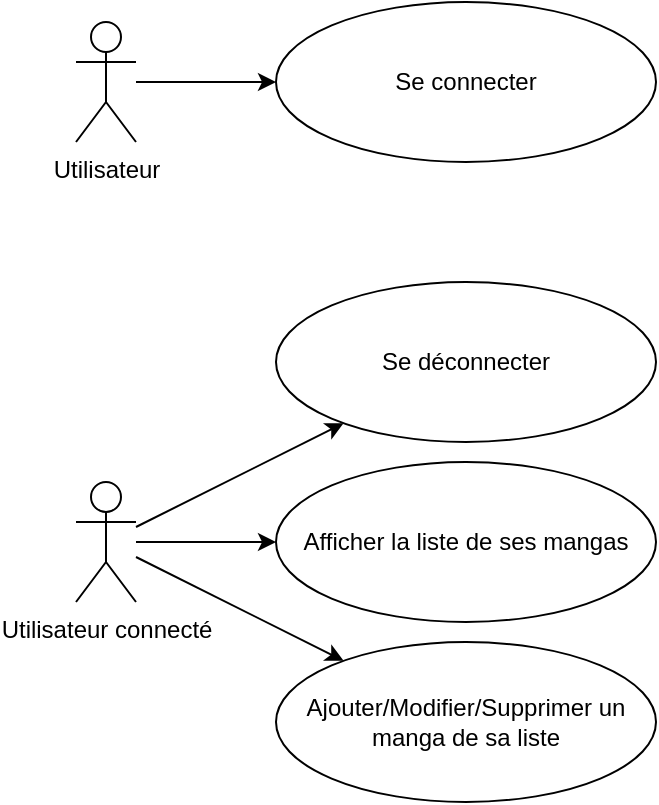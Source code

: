 <mxfile version="20.3.0" type="device" pages="2"><diagram id="87IFhPULyriDMK5Galyg" name="UseCase"><mxGraphModel dx="1038" dy="641" grid="1" gridSize="10" guides="1" tooltips="1" connect="1" arrows="1" fold="1" page="1" pageScale="1" pageWidth="827" pageHeight="1169" math="0" shadow="0"><root><mxCell id="0"/><mxCell id="1" parent="0"/><mxCell id="6" style="edgeStyle=none;html=1;" parent="1" source="2" target="4" edge="1"><mxGeometry relative="1" as="geometry"/></mxCell><mxCell id="2" value="Utilisateur" style="shape=umlActor;verticalLabelPosition=bottom;verticalAlign=top;html=1;outlineConnect=0;" parent="1" vertex="1"><mxGeometry x="150" y="260" width="30" height="60" as="geometry"/></mxCell><mxCell id="4" value="Se connecter" style="ellipse;whiteSpace=wrap;html=1;" parent="1" vertex="1"><mxGeometry x="250" y="250" width="190" height="80" as="geometry"/></mxCell><mxCell id="8" style="edgeStyle=none;html=1;" parent="1" source="5" target="7" edge="1"><mxGeometry relative="1" as="geometry"/></mxCell><mxCell id="10" style="edgeStyle=none;html=1;" parent="1" source="5" target="9" edge="1"><mxGeometry relative="1" as="geometry"/></mxCell><mxCell id="13" style="edgeStyle=none;html=1;" parent="1" source="5" target="11" edge="1"><mxGeometry relative="1" as="geometry"/></mxCell><mxCell id="5" value="Utilisateur connecté" style="shape=umlActor;verticalLabelPosition=bottom;verticalAlign=top;html=1;outlineConnect=0;" parent="1" vertex="1"><mxGeometry x="150" y="490" width="30" height="60" as="geometry"/></mxCell><mxCell id="7" value="Se déconnecter" style="ellipse;whiteSpace=wrap;html=1;" parent="1" vertex="1"><mxGeometry x="250" y="390" width="190" height="80" as="geometry"/></mxCell><mxCell id="9" value="Afficher la liste de ses mangas" style="ellipse;whiteSpace=wrap;html=1;" parent="1" vertex="1"><mxGeometry x="250" y="480" width="190" height="80" as="geometry"/></mxCell><mxCell id="11" value="Ajouter/Modifier/Supprimer un manga de sa liste" style="ellipse;whiteSpace=wrap;html=1;" parent="1" vertex="1"><mxGeometry x="250" y="570" width="190" height="80" as="geometry"/></mxCell></root></mxGraphModel></diagram><diagram id="67uBqHWZXTM9eHh705CT" name="Maquette"><mxGraphModel dx="3134" dy="1424" grid="1" gridSize="10" guides="1" tooltips="1" connect="1" arrows="1" fold="1" page="1" pageScale="1" pageWidth="827" pageHeight="1169" math="0" shadow="0"><root><mxCell id="0"/><mxCell id="1" parent="0"/><mxCell id="FuxOT05q0auDnqfzOq_K-218" value="" style="verticalLabelPosition=bottom;shadow=0;dashed=0;align=center;html=1;verticalAlign=top;strokeWidth=1;shape=mxgraph.mockup.navigation.scrollBar;strokeColor=#999999;barPos=20;fillColor2=#99ddff;strokeColor2=none;direction=north;" parent="1" vertex="1"><mxGeometry x="53.5" y="1310.25" width="20" height="200" as="geometry"/></mxCell><mxCell id="FuxOT05q0auDnqfzOq_K-219" value="Liste des entrées" style="strokeWidth=1;shadow=0;dashed=0;align=center;html=1;shape=mxgraph.mockup.containers.window;align=left;verticalAlign=top;spacingLeft=8;strokeColor2=#008cff;strokeColor3=#c4c4c4;fontColor=#666666;mainText=;fontSize=17;labelBackgroundColor=none;" parent="1" vertex="1"><mxGeometry x="-186.5" y="1089.75" width="792.5" height="500.5" as="geometry"/></mxCell><mxCell id="FuxOT05q0auDnqfzOq_K-236" value="1" style="rounded=0;whiteSpace=wrap;html=1;" parent="1" vertex="1"><mxGeometry x="134.5" y="1529.75" width="40" height="25" as="geometry"/></mxCell><mxCell id="FuxOT05q0auDnqfzOq_K-237" value="2" style="rounded=0;whiteSpace=wrap;html=1;" parent="1" vertex="1"><mxGeometry x="174.5" y="1529.75" width="40" height="25" as="geometry"/></mxCell><mxCell id="FuxOT05q0auDnqfzOq_K-238" value="Next &amp;gt;" style="rounded=0;whiteSpace=wrap;html=1;" parent="1" vertex="1"><mxGeometry x="214.5" y="1529.75" width="40" height="25" as="geometry"/></mxCell><mxCell id="FuxOT05q0auDnqfzOq_K-356" value="" style="rounded=0;whiteSpace=wrap;html=1;strokeColor=default;fillColor=default;" parent="1" vertex="1"><mxGeometry x="-174.75" y="1179.75" width="366.5" height="100" as="geometry"/></mxCell><mxCell id="FuxOT05q0auDnqfzOq_K-328" value="Titre" style="rounded=0;whiteSpace=wrap;html=1;fillColor=default;strokeColor=none;fontStyle=1" parent="1" vertex="1"><mxGeometry x="-174.75" y="1179.75" width="366.5" height="30" as="geometry"/></mxCell><mxCell id="FuxOT05q0auDnqfzOq_K-335" value="" style="shape=table;html=1;whiteSpace=wrap;startSize=0;container=1;collapsible=0;childLayout=tableLayout;strokeColor=none;fillColor=default;perimeterSpacing=0;" parent="1" vertex="1"><mxGeometry x="-174.75" y="1209.75" width="366.5" height="40" as="geometry"/></mxCell><mxCell id="FuxOT05q0auDnqfzOq_K-336" value="" style="shape=tableRow;horizontal=0;startSize=0;swimlaneHead=0;swimlaneBody=0;top=0;left=0;bottom=0;right=0;collapsible=0;dropTarget=0;fillColor=none;points=[[0,0.5],[1,0.5]];portConstraint=eastwest;" parent="FuxOT05q0auDnqfzOq_K-335" vertex="1"><mxGeometry width="366.5" height="40" as="geometry"/></mxCell><mxCell id="FuxOT05q0auDnqfzOq_K-352" value="Dernier vu" style="shape=partialRectangle;html=1;whiteSpace=wrap;connectable=0;fillColor=none;top=0;left=0;bottom=0;right=0;overflow=hidden;fontColor=#FF8000;" parent="FuxOT05q0auDnqfzOq_K-336" vertex="1"><mxGeometry width="61" height="40" as="geometry"><mxRectangle width="61" height="40" as="alternateBounds"/></mxGeometry></mxCell><mxCell id="FuxOT05q0auDnqfzOq_K-350" value="4" style="shape=partialRectangle;html=1;whiteSpace=wrap;connectable=0;fillColor=#f5f5f5;top=0;left=0;bottom=0;right=0;overflow=hidden;fontColor=#333333;strokeColor=#666666;" parent="FuxOT05q0auDnqfzOq_K-336" vertex="1"><mxGeometry x="61" width="31" height="40" as="geometry"><mxRectangle width="31" height="40" as="alternateBounds"/></mxGeometry></mxCell><mxCell id="FuxOT05q0auDnqfzOq_K-348" value="En ma possession" style="shape=partialRectangle;html=1;whiteSpace=wrap;connectable=0;fillColor=none;top=0;left=0;bottom=0;right=0;overflow=hidden;fontColor=#FF8000;" parent="FuxOT05q0auDnqfzOq_K-336" vertex="1"><mxGeometry x="92" width="132" height="40" as="geometry"><mxRectangle width="132" height="40" as="alternateBounds"/></mxGeometry></mxCell><mxCell id="FuxOT05q0auDnqfzOq_K-337" value="5" style="shape=partialRectangle;html=1;whiteSpace=wrap;connectable=0;fillColor=#f5f5f5;top=0;left=0;bottom=0;right=0;overflow=hidden;fontColor=#333333;strokeColor=#666666;" parent="FuxOT05q0auDnqfzOq_K-336" vertex="1"><mxGeometry x="224" width="31" height="40" as="geometry"><mxRectangle width="31" height="40" as="alternateBounds"/></mxGeometry></mxCell><mxCell id="FuxOT05q0auDnqfzOq_K-338" value="Déjà paru" style="shape=partialRectangle;html=1;whiteSpace=wrap;connectable=0;fillColor=none;top=0;left=0;bottom=0;right=0;overflow=hidden;" parent="FuxOT05q0auDnqfzOq_K-336" vertex="1"><mxGeometry x="255" width="81" height="40" as="geometry"><mxRectangle width="81" height="40" as="alternateBounds"/></mxGeometry></mxCell><mxCell id="FuxOT05q0auDnqfzOq_K-339" value="6" style="shape=partialRectangle;html=1;whiteSpace=wrap;connectable=0;fillColor=#f5f5f5;top=0;left=0;bottom=0;right=0;overflow=hidden;fontColor=#333333;strokeColor=#666666;" parent="FuxOT05q0auDnqfzOq_K-336" vertex="1"><mxGeometry x="336" width="31" height="40" as="geometry"><mxRectangle width="31" height="40" as="alternateBounds"/></mxGeometry></mxCell><mxCell id="FuxOT05q0auDnqfzOq_K-354" value="Commentaire : L'une de mes série préférée" style="rounded=0;whiteSpace=wrap;html=1;strokeColor=none;align=left;" parent="1" vertex="1"><mxGeometry x="-174.75" y="1249.75" width="366.5" height="30" as="geometry"/></mxCell><mxCell id="FuxOT05q0auDnqfzOq_K-359" value="" style="strokeColor=#999999;verticalLabelPosition=bottom;shadow=0;dashed=0;verticalAlign=top;strokeWidth=2;html=1;shape=mxgraph.mockup.misc.editIcon;fillColor=none;" parent="1" vertex="1"><mxGeometry x="161.75" y="1184.75" width="20" height="20" as="geometry"/></mxCell><mxCell id="FuxOT05q0auDnqfzOq_K-360" value="" style="rounded=0;whiteSpace=wrap;html=1;strokeColor=default;fillColor=default;" parent="1" vertex="1"><mxGeometry x="-175.5" y="1289.75" width="366.5" height="100" as="geometry"/></mxCell><mxCell id="FuxOT05q0auDnqfzOq_K-361" value="Titre" style="rounded=0;whiteSpace=wrap;html=1;fillColor=none;strokeColor=none;fontStyle=1;fontColor=#333333;" parent="1" vertex="1"><mxGeometry x="-175.5" y="1289.75" width="366.5" height="30" as="geometry"/></mxCell><mxCell id="FuxOT05q0auDnqfzOq_K-362" value="" style="shape=table;html=1;whiteSpace=wrap;startSize=0;container=1;collapsible=0;childLayout=tableLayout;strokeColor=none;fillColor=default;perimeterSpacing=0;" parent="1" vertex="1"><mxGeometry x="-175.5" y="1319.75" width="366.5" height="40" as="geometry"/></mxCell><mxCell id="FuxOT05q0auDnqfzOq_K-363" value="" style="shape=tableRow;horizontal=0;startSize=0;swimlaneHead=0;swimlaneBody=0;top=0;left=0;bottom=0;right=0;collapsible=0;dropTarget=0;fillColor=none;points=[[0,0.5],[1,0.5]];portConstraint=eastwest;" parent="FuxOT05q0auDnqfzOq_K-362" vertex="1"><mxGeometry width="366.5" height="40" as="geometry"/></mxCell><mxCell id="FuxOT05q0auDnqfzOq_K-364" value="Dernier vu" style="shape=partialRectangle;html=1;whiteSpace=wrap;connectable=0;fillColor=none;top=0;left=0;bottom=0;right=0;overflow=hidden;fontColor=#FF8000;" parent="FuxOT05q0auDnqfzOq_K-363" vertex="1"><mxGeometry width="61" height="40" as="geometry"><mxRectangle width="61" height="40" as="alternateBounds"/></mxGeometry></mxCell><mxCell id="FuxOT05q0auDnqfzOq_K-365" value="4" style="shape=partialRectangle;html=1;whiteSpace=wrap;connectable=0;fillColor=#f5f5f5;top=0;left=0;bottom=0;right=0;overflow=hidden;fontColor=#333333;strokeColor=#666666;" parent="FuxOT05q0auDnqfzOq_K-363" vertex="1"><mxGeometry x="61" width="31" height="40" as="geometry"><mxRectangle width="31" height="40" as="alternateBounds"/></mxGeometry></mxCell><mxCell id="FuxOT05q0auDnqfzOq_K-366" value="En ma possession" style="shape=partialRectangle;html=1;whiteSpace=wrap;connectable=0;fillColor=none;top=0;left=0;bottom=0;right=0;overflow=hidden;fontColor=#00CC00;" parent="FuxOT05q0auDnqfzOq_K-363" vertex="1"><mxGeometry x="92" width="132" height="40" as="geometry"><mxRectangle width="132" height="40" as="alternateBounds"/></mxGeometry></mxCell><mxCell id="FuxOT05q0auDnqfzOq_K-367" value="6" style="shape=partialRectangle;html=1;whiteSpace=wrap;connectable=0;fillColor=#f5f5f5;top=0;left=0;bottom=0;right=0;overflow=hidden;fontColor=#333333;strokeColor=#666666;" parent="FuxOT05q0auDnqfzOq_K-363" vertex="1"><mxGeometry x="224" width="31" height="40" as="geometry"><mxRectangle width="31" height="40" as="alternateBounds"/></mxGeometry></mxCell><mxCell id="FuxOT05q0auDnqfzOq_K-368" value="Déjà paru" style="shape=partialRectangle;html=1;whiteSpace=wrap;connectable=0;fillColor=none;top=0;left=0;bottom=0;right=0;overflow=hidden;" parent="FuxOT05q0auDnqfzOq_K-363" vertex="1"><mxGeometry x="255" width="81" height="40" as="geometry"><mxRectangle width="81" height="40" as="alternateBounds"/></mxGeometry></mxCell><mxCell id="FuxOT05q0auDnqfzOq_K-369" value="6" style="shape=partialRectangle;html=1;whiteSpace=wrap;connectable=0;fillColor=#f5f5f5;top=0;left=0;bottom=0;right=0;overflow=hidden;fontColor=#333333;strokeColor=#666666;" parent="FuxOT05q0auDnqfzOq_K-363" vertex="1"><mxGeometry x="336" width="31" height="40" as="geometry"><mxRectangle width="31" height="40" as="alternateBounds"/></mxGeometry></mxCell><mxCell id="FuxOT05q0auDnqfzOq_K-370" value="L'une de mes série préférée" style="rounded=0;whiteSpace=wrap;html=1;strokeColor=none;align=left;fillColor=none;fontColor=#333333;" parent="1" vertex="1"><mxGeometry x="-175.5" y="1359.75" width="366.5" height="30" as="geometry"/></mxCell><mxCell id="FuxOT05q0auDnqfzOq_K-384" value="" style="rounded=0;whiteSpace=wrap;html=1;strokeColor=default;fillColor=default;" parent="1" vertex="1"><mxGeometry x="-175.5" y="1399.75" width="366.5" height="100" as="geometry"/></mxCell><mxCell id="FuxOT05q0auDnqfzOq_K-385" value="Titre" style="rounded=0;whiteSpace=wrap;html=1;fillColor=default;strokeColor=none;fontStyle=1" parent="1" vertex="1"><mxGeometry x="-175.5" y="1399.75" width="366.5" height="30" as="geometry"/></mxCell><mxCell id="FuxOT05q0auDnqfzOq_K-386" value="" style="shape=table;html=1;whiteSpace=wrap;startSize=0;container=1;collapsible=0;childLayout=tableLayout;strokeColor=none;fillColor=default;perimeterSpacing=0;" parent="1" vertex="1"><mxGeometry x="-175.5" y="1429.75" width="366.5" height="40" as="geometry"/></mxCell><mxCell id="FuxOT05q0auDnqfzOq_K-387" value="" style="shape=tableRow;horizontal=0;startSize=0;swimlaneHead=0;swimlaneBody=0;top=0;left=0;bottom=0;right=0;collapsible=0;dropTarget=0;fillColor=none;points=[[0,0.5],[1,0.5]];portConstraint=eastwest;" parent="FuxOT05q0auDnqfzOq_K-386" vertex="1"><mxGeometry width="366.5" height="40" as="geometry"/></mxCell><mxCell id="FuxOT05q0auDnqfzOq_K-388" value="Dernier vu" style="shape=partialRectangle;html=1;whiteSpace=wrap;connectable=0;fillColor=none;top=0;left=0;bottom=0;right=0;overflow=hidden;fontColor=#FF8000;" parent="FuxOT05q0auDnqfzOq_K-387" vertex="1"><mxGeometry width="61" height="40" as="geometry"><mxRectangle width="61" height="40" as="alternateBounds"/></mxGeometry></mxCell><mxCell id="FuxOT05q0auDnqfzOq_K-389" value="4" style="shape=partialRectangle;html=1;whiteSpace=wrap;connectable=0;fillColor=#f5f5f5;top=0;left=0;bottom=0;right=0;overflow=hidden;fontColor=#333333;strokeColor=#666666;" parent="FuxOT05q0auDnqfzOq_K-387" vertex="1"><mxGeometry x="61" width="31" height="40" as="geometry"><mxRectangle width="31" height="40" as="alternateBounds"/></mxGeometry></mxCell><mxCell id="FuxOT05q0auDnqfzOq_K-390" value="En ma possession" style="shape=partialRectangle;html=1;whiteSpace=wrap;connectable=0;fillColor=none;top=0;left=0;bottom=0;right=0;overflow=hidden;fontColor=#FF8000;" parent="FuxOT05q0auDnqfzOq_K-387" vertex="1"><mxGeometry x="92" width="132" height="40" as="geometry"><mxRectangle width="132" height="40" as="alternateBounds"/></mxGeometry></mxCell><mxCell id="FuxOT05q0auDnqfzOq_K-391" value="5" style="shape=partialRectangle;html=1;whiteSpace=wrap;connectable=0;fillColor=#f5f5f5;top=0;left=0;bottom=0;right=0;overflow=hidden;fontColor=#333333;strokeColor=#666666;" parent="FuxOT05q0auDnqfzOq_K-387" vertex="1"><mxGeometry x="224" width="31" height="40" as="geometry"><mxRectangle width="31" height="40" as="alternateBounds"/></mxGeometry></mxCell><mxCell id="FuxOT05q0auDnqfzOq_K-392" value="Déjà paru" style="shape=partialRectangle;html=1;whiteSpace=wrap;connectable=0;fillColor=none;top=0;left=0;bottom=0;right=0;overflow=hidden;" parent="FuxOT05q0auDnqfzOq_K-387" vertex="1"><mxGeometry x="255" width="81" height="40" as="geometry"><mxRectangle width="81" height="40" as="alternateBounds"/></mxGeometry></mxCell><mxCell id="FuxOT05q0auDnqfzOq_K-393" value="6" style="shape=partialRectangle;html=1;whiteSpace=wrap;connectable=0;fillColor=#f5f5f5;top=0;left=0;bottom=0;right=0;overflow=hidden;fontColor=#333333;strokeColor=#666666;" parent="FuxOT05q0auDnqfzOq_K-387" vertex="1"><mxGeometry x="336" width="31" height="40" as="geometry"><mxRectangle width="31" height="40" as="alternateBounds"/></mxGeometry></mxCell><mxCell id="FuxOT05q0auDnqfzOq_K-394" value="Commentaire : L'une de mes série préférée" style="rounded=0;whiteSpace=wrap;html=1;strokeColor=none;align=left;" parent="1" vertex="1"><mxGeometry x="-175.5" y="1469.75" width="366.5" height="30" as="geometry"/></mxCell><mxCell id="FuxOT05q0auDnqfzOq_K-395" value="" style="strokeColor=#999999;verticalLabelPosition=bottom;shadow=0;dashed=0;verticalAlign=top;strokeWidth=2;html=1;shape=mxgraph.mockup.misc.editIcon;fillColor=none;" parent="1" vertex="1"><mxGeometry x="161" y="1404.75" width="20" height="20" as="geometry"/></mxCell><mxCell id="FuxOT05q0auDnqfzOq_K-408" value="" style="rounded=0;whiteSpace=wrap;html=1;strokeColor=default;fillColor=default;" parent="1" vertex="1"><mxGeometry x="216.75" y="1179.75" width="366.5" height="100" as="geometry"/></mxCell><mxCell id="FuxOT05q0auDnqfzOq_K-409" value="Titre" style="rounded=0;whiteSpace=wrap;html=1;fillColor=default;strokeColor=none;fontStyle=1" parent="1" vertex="1"><mxGeometry x="216.75" y="1179.75" width="366.5" height="30" as="geometry"/></mxCell><mxCell id="FuxOT05q0auDnqfzOq_K-410" value="" style="shape=table;html=1;whiteSpace=wrap;startSize=0;container=1;collapsible=0;childLayout=tableLayout;strokeColor=none;fillColor=default;perimeterSpacing=0;" parent="1" vertex="1"><mxGeometry x="216.75" y="1209.75" width="366.5" height="40" as="geometry"/></mxCell><mxCell id="FuxOT05q0auDnqfzOq_K-411" value="" style="shape=tableRow;horizontal=0;startSize=0;swimlaneHead=0;swimlaneBody=0;top=0;left=0;bottom=0;right=0;collapsible=0;dropTarget=0;fillColor=none;points=[[0,0.5],[1,0.5]];portConstraint=eastwest;" parent="FuxOT05q0auDnqfzOq_K-410" vertex="1"><mxGeometry width="366.5" height="40" as="geometry"/></mxCell><mxCell id="FuxOT05q0auDnqfzOq_K-412" value="Dernier vu" style="shape=partialRectangle;html=1;whiteSpace=wrap;connectable=0;fillColor=none;top=0;left=0;bottom=0;right=0;overflow=hidden;fontColor=#00CC00;" parent="FuxOT05q0auDnqfzOq_K-411" vertex="1"><mxGeometry width="61" height="40" as="geometry"><mxRectangle width="61" height="40" as="alternateBounds"/></mxGeometry></mxCell><mxCell id="FuxOT05q0auDnqfzOq_K-413" value="5" style="shape=partialRectangle;html=1;whiteSpace=wrap;connectable=0;fillColor=#f5f5f5;top=0;left=0;bottom=0;right=0;overflow=hidden;fontColor=#333333;strokeColor=#666666;" parent="FuxOT05q0auDnqfzOq_K-411" vertex="1"><mxGeometry x="61" width="31" height="40" as="geometry"><mxRectangle width="31" height="40" as="alternateBounds"/></mxGeometry></mxCell><mxCell id="FuxOT05q0auDnqfzOq_K-414" value="En ma possession" style="shape=partialRectangle;html=1;whiteSpace=wrap;connectable=0;fillColor=none;top=0;left=0;bottom=0;right=0;overflow=hidden;fontColor=#FF8000;" parent="FuxOT05q0auDnqfzOq_K-411" vertex="1"><mxGeometry x="92" width="132" height="40" as="geometry"><mxRectangle width="132" height="40" as="alternateBounds"/></mxGeometry></mxCell><mxCell id="FuxOT05q0auDnqfzOq_K-415" value="5" style="shape=partialRectangle;html=1;whiteSpace=wrap;connectable=0;fillColor=#f5f5f5;top=0;left=0;bottom=0;right=0;overflow=hidden;fontColor=#333333;strokeColor=#666666;" parent="FuxOT05q0auDnqfzOq_K-411" vertex="1"><mxGeometry x="224" width="31" height="40" as="geometry"><mxRectangle width="31" height="40" as="alternateBounds"/></mxGeometry></mxCell><mxCell id="FuxOT05q0auDnqfzOq_K-416" value="Déjà paru" style="shape=partialRectangle;html=1;whiteSpace=wrap;connectable=0;fillColor=none;top=0;left=0;bottom=0;right=0;overflow=hidden;" parent="FuxOT05q0auDnqfzOq_K-411" vertex="1"><mxGeometry x="255" width="81" height="40" as="geometry"><mxRectangle width="81" height="40" as="alternateBounds"/></mxGeometry></mxCell><mxCell id="FuxOT05q0auDnqfzOq_K-417" value="6" style="shape=partialRectangle;html=1;whiteSpace=wrap;connectable=0;fillColor=#f5f5f5;top=0;left=0;bottom=0;right=0;overflow=hidden;fontColor=#333333;strokeColor=#666666;" parent="FuxOT05q0auDnqfzOq_K-411" vertex="1"><mxGeometry x="336" width="31" height="40" as="geometry"><mxRectangle width="31" height="40" as="alternateBounds"/></mxGeometry></mxCell><mxCell id="FuxOT05q0auDnqfzOq_K-418" value="Commentaire : L'une de mes série préférée" style="rounded=0;whiteSpace=wrap;html=1;strokeColor=none;align=left;" parent="1" vertex="1"><mxGeometry x="216.75" y="1249.75" width="366.5" height="30" as="geometry"/></mxCell><mxCell id="FuxOT05q0auDnqfzOq_K-419" value="" style="strokeColor=#999999;verticalLabelPosition=bottom;shadow=0;dashed=0;verticalAlign=top;strokeWidth=2;html=1;shape=mxgraph.mockup.misc.editIcon;fillColor=none;" parent="1" vertex="1"><mxGeometry x="553.25" y="1184.75" width="20" height="20" as="geometry"/></mxCell><mxCell id="FuxOT05q0auDnqfzOq_K-420" value="" style="rounded=0;whiteSpace=wrap;html=1;strokeColor=default;fillColor=default;" parent="1" vertex="1"><mxGeometry x="216" y="1289.75" width="366.5" height="100" as="geometry"/></mxCell><mxCell id="FuxOT05q0auDnqfzOq_K-421" value="Titre" style="rounded=0;whiteSpace=wrap;html=1;fillColor=none;strokeColor=none;fontStyle=1;fontColor=#333333;" parent="1" vertex="1"><mxGeometry x="216" y="1289.75" width="366.5" height="30" as="geometry"/></mxCell><mxCell id="FuxOT05q0auDnqfzOq_K-422" value="" style="shape=table;html=1;whiteSpace=wrap;startSize=0;container=1;collapsible=0;childLayout=tableLayout;strokeColor=none;fillColor=default;perimeterSpacing=0;" parent="1" vertex="1"><mxGeometry x="216" y="1319.75" width="366.5" height="40" as="geometry"/></mxCell><mxCell id="FuxOT05q0auDnqfzOq_K-423" value="" style="shape=tableRow;horizontal=0;startSize=0;swimlaneHead=0;swimlaneBody=0;top=0;left=0;bottom=0;right=0;collapsible=0;dropTarget=0;fillColor=none;points=[[0,0.5],[1,0.5]];portConstraint=eastwest;" parent="FuxOT05q0auDnqfzOq_K-422" vertex="1"><mxGeometry width="366.5" height="40" as="geometry"/></mxCell><mxCell id="FuxOT05q0auDnqfzOq_K-424" value="Dernier vu" style="shape=partialRectangle;html=1;whiteSpace=wrap;connectable=0;fillColor=none;top=0;left=0;bottom=0;right=0;overflow=hidden;fontColor=#FF8000;" parent="FuxOT05q0auDnqfzOq_K-423" vertex="1"><mxGeometry width="61" height="40" as="geometry"><mxRectangle width="61" height="40" as="alternateBounds"/></mxGeometry></mxCell><mxCell id="FuxOT05q0auDnqfzOq_K-425" value="4" style="shape=partialRectangle;html=1;whiteSpace=wrap;connectable=0;fillColor=#f5f5f5;top=0;left=0;bottom=0;right=0;overflow=hidden;fontColor=#333333;strokeColor=#666666;" parent="FuxOT05q0auDnqfzOq_K-423" vertex="1"><mxGeometry x="61" width="31" height="40" as="geometry"><mxRectangle width="31" height="40" as="alternateBounds"/></mxGeometry></mxCell><mxCell id="FuxOT05q0auDnqfzOq_K-426" value="En ma possession" style="shape=partialRectangle;html=1;whiteSpace=wrap;connectable=0;fillColor=none;top=0;left=0;bottom=0;right=0;overflow=hidden;fontColor=#FF8000;" parent="FuxOT05q0auDnqfzOq_K-423" vertex="1"><mxGeometry x="92" width="132" height="40" as="geometry"><mxRectangle width="132" height="40" as="alternateBounds"/></mxGeometry></mxCell><mxCell id="FuxOT05q0auDnqfzOq_K-427" value="5" style="shape=partialRectangle;html=1;whiteSpace=wrap;connectable=0;fillColor=#f5f5f5;top=0;left=0;bottom=0;right=0;overflow=hidden;fontColor=#333333;strokeColor=#666666;" parent="FuxOT05q0auDnqfzOq_K-423" vertex="1"><mxGeometry x="224" width="31" height="40" as="geometry"><mxRectangle width="31" height="40" as="alternateBounds"/></mxGeometry></mxCell><mxCell id="FuxOT05q0auDnqfzOq_K-428" value="Déjà paru" style="shape=partialRectangle;html=1;whiteSpace=wrap;connectable=0;fillColor=none;top=0;left=0;bottom=0;right=0;overflow=hidden;" parent="FuxOT05q0auDnqfzOq_K-423" vertex="1"><mxGeometry x="255" width="81" height="40" as="geometry"><mxRectangle width="81" height="40" as="alternateBounds"/></mxGeometry></mxCell><mxCell id="FuxOT05q0auDnqfzOq_K-429" value="6" style="shape=partialRectangle;html=1;whiteSpace=wrap;connectable=0;fillColor=#f5f5f5;top=0;left=0;bottom=0;right=0;overflow=hidden;fontColor=#333333;strokeColor=#666666;" parent="FuxOT05q0auDnqfzOq_K-423" vertex="1"><mxGeometry x="336" width="31" height="40" as="geometry"><mxRectangle width="31" height="40" as="alternateBounds"/></mxGeometry></mxCell><mxCell id="FuxOT05q0auDnqfzOq_K-430" value="L'une de mes série préférée" style="rounded=0;whiteSpace=wrap;html=1;strokeColor=none;align=left;fillColor=none;fontColor=#333333;" parent="1" vertex="1"><mxGeometry x="216" y="1359.75" width="366.5" height="30" as="geometry"/></mxCell><mxCell id="FuxOT05q0auDnqfzOq_K-433" value="" style="rounded=0;whiteSpace=wrap;html=1;strokeColor=default;fillColor=default;" parent="1" vertex="1"><mxGeometry x="216" y="1399.75" width="366.5" height="100" as="geometry"/></mxCell><mxCell id="FuxOT05q0auDnqfzOq_K-434" value="Titre" style="rounded=0;whiteSpace=wrap;html=1;fillColor=default;strokeColor=none;fontStyle=1" parent="1" vertex="1"><mxGeometry x="216" y="1399.75" width="366.5" height="30" as="geometry"/></mxCell><mxCell id="FuxOT05q0auDnqfzOq_K-435" value="" style="shape=table;html=1;whiteSpace=wrap;startSize=0;container=1;collapsible=0;childLayout=tableLayout;strokeColor=none;fillColor=default;perimeterSpacing=0;" parent="1" vertex="1"><mxGeometry x="216" y="1429.75" width="366.5" height="40" as="geometry"/></mxCell><mxCell id="FuxOT05q0auDnqfzOq_K-436" value="" style="shape=tableRow;horizontal=0;startSize=0;swimlaneHead=0;swimlaneBody=0;top=0;left=0;bottom=0;right=0;collapsible=0;dropTarget=0;fillColor=none;points=[[0,0.5],[1,0.5]];portConstraint=eastwest;" parent="FuxOT05q0auDnqfzOq_K-435" vertex="1"><mxGeometry width="366.5" height="40" as="geometry"/></mxCell><mxCell id="FuxOT05q0auDnqfzOq_K-437" value="Dernier vu" style="shape=partialRectangle;html=1;whiteSpace=wrap;connectable=0;fillColor=none;top=0;left=0;bottom=0;right=0;overflow=hidden;fontColor=#FF8000;" parent="FuxOT05q0auDnqfzOq_K-436" vertex="1"><mxGeometry width="61" height="40" as="geometry"><mxRectangle width="61" height="40" as="alternateBounds"/></mxGeometry></mxCell><mxCell id="FuxOT05q0auDnqfzOq_K-438" value="4" style="shape=partialRectangle;html=1;whiteSpace=wrap;connectable=0;fillColor=#f5f5f5;top=0;left=0;bottom=0;right=0;overflow=hidden;fontColor=#333333;strokeColor=#666666;" parent="FuxOT05q0auDnqfzOq_K-436" vertex="1"><mxGeometry x="61" width="31" height="40" as="geometry"><mxRectangle width="31" height="40" as="alternateBounds"/></mxGeometry></mxCell><mxCell id="FuxOT05q0auDnqfzOq_K-439" value="En ma possession" style="shape=partialRectangle;html=1;whiteSpace=wrap;connectable=0;fillColor=none;top=0;left=0;bottom=0;right=0;overflow=hidden;fontColor=#FF8000;" parent="FuxOT05q0auDnqfzOq_K-436" vertex="1"><mxGeometry x="92" width="132" height="40" as="geometry"><mxRectangle width="132" height="40" as="alternateBounds"/></mxGeometry></mxCell><mxCell id="FuxOT05q0auDnqfzOq_K-440" value="5" style="shape=partialRectangle;html=1;whiteSpace=wrap;connectable=0;fillColor=#f5f5f5;top=0;left=0;bottom=0;right=0;overflow=hidden;fontColor=#333333;strokeColor=#666666;" parent="FuxOT05q0auDnqfzOq_K-436" vertex="1"><mxGeometry x="224" width="31" height="40" as="geometry"><mxRectangle width="31" height="40" as="alternateBounds"/></mxGeometry></mxCell><mxCell id="FuxOT05q0auDnqfzOq_K-441" value="Déjà paru" style="shape=partialRectangle;html=1;whiteSpace=wrap;connectable=0;fillColor=none;top=0;left=0;bottom=0;right=0;overflow=hidden;" parent="FuxOT05q0auDnqfzOq_K-436" vertex="1"><mxGeometry x="255" width="81" height="40" as="geometry"><mxRectangle width="81" height="40" as="alternateBounds"/></mxGeometry></mxCell><mxCell id="FuxOT05q0auDnqfzOq_K-442" value="6" style="shape=partialRectangle;html=1;whiteSpace=wrap;connectable=0;fillColor=#f5f5f5;top=0;left=0;bottom=0;right=0;overflow=hidden;fontColor=#333333;strokeColor=#666666;" parent="FuxOT05q0auDnqfzOq_K-436" vertex="1"><mxGeometry x="336" width="31" height="40" as="geometry"><mxRectangle width="31" height="40" as="alternateBounds"/></mxGeometry></mxCell><mxCell id="FuxOT05q0auDnqfzOq_K-443" value="Commentaire : L'une de mes série préférée" style="rounded=0;whiteSpace=wrap;html=1;strokeColor=none;align=left;" parent="1" vertex="1"><mxGeometry x="216" y="1469.75" width="366.5" height="30" as="geometry"/></mxCell><mxCell id="FuxOT05q0auDnqfzOq_K-444" value="" style="strokeColor=#999999;verticalLabelPosition=bottom;shadow=0;dashed=0;verticalAlign=top;strokeWidth=2;html=1;shape=mxgraph.mockup.misc.editIcon;fillColor=none;" parent="1" vertex="1"><mxGeometry x="552.5" y="1404.75" width="20" height="20" as="geometry"/></mxCell><mxCell id="wlLd69qnXyIayv7eCT8H-1" value="Vous avez &lt;b&gt;12 &lt;/b&gt;séries" style="text;html=1;strokeColor=none;fillColor=none;align=center;verticalAlign=middle;whiteSpace=wrap;rounded=0;" vertex="1" parent="1"><mxGeometry x="-174.75" y="1129.75" width="200.75" height="20" as="geometry"/></mxCell><mxCell id="wlLd69qnXyIayv7eCT8H-2" value="Vous en avez terminé &lt;b&gt;5&lt;/b&gt;" style="text;html=1;strokeColor=none;fillColor=none;align=center;verticalAlign=middle;whiteSpace=wrap;rounded=0;" vertex="1" parent="1"><mxGeometry x="-175.5" y="1149.75" width="200.75" height="20" as="geometry"/></mxCell><mxCell id="wlLd69qnXyIayv7eCT8H-3" value="" style="verticalLabelPosition=bottom;verticalAlign=top;html=1;shadow=0;dashed=0;strokeWidth=1;shape=mxgraph.ios.iAddIcon;fillColor=#7AdF78;fillColor2=#1A9917;strokeColor=#ffffff;sketch=0;" vertex="1" parent="1"><mxGeometry x="542.5" y="1129.75" width="30" height="30" as="geometry"/></mxCell><mxCell id="wlLd69qnXyIayv7eCT8H-4" value="Ajouter une série" style="text;html=1;strokeColor=none;fillColor=none;align=center;verticalAlign=middle;whiteSpace=wrap;rounded=0;" vertex="1" parent="1"><mxGeometry x="436" y="1134.75" width="93.75" height="20" as="geometry"/></mxCell><mxCell id="wlLd69qnXyIayv7eCT8H-5" value="Vous avez &lt;b&gt;10 &lt;/b&gt;livres non vu" style="text;html=1;strokeColor=none;fillColor=none;align=center;verticalAlign=middle;whiteSpace=wrap;rounded=0;" vertex="1" parent="1"><mxGeometry x="26" y="1149.75" width="200.75" height="20" as="geometry"/></mxCell><mxCell id="wlLd69qnXyIayv7eCT8H-6" value="Vous avez déjà vu &lt;b&gt;30 &lt;/b&gt;livres" style="text;html=1;strokeColor=none;fillColor=none;align=center;verticalAlign=middle;whiteSpace=wrap;rounded=0;" vertex="1" parent="1"><mxGeometry x="25.25" y="1129.75" width="200.75" height="20" as="geometry"/></mxCell><mxCell id="wlLd69qnXyIayv7eCT8H-7" value="Vous avez achetez &lt;b&gt;10 &lt;/b&gt;livres" style="text;html=1;strokeColor=none;fillColor=none;align=center;verticalAlign=middle;whiteSpace=wrap;rounded=0;" vertex="1" parent="1"><mxGeometry x="214.5" y="1129.75" width="200.75" height="20" as="geometry"/></mxCell><mxCell id="wlLd69qnXyIayv7eCT8H-8" value="Il vous manque &lt;b&gt;10&lt;/b&gt; livres" style="text;html=1;strokeColor=none;fillColor=none;align=center;verticalAlign=middle;whiteSpace=wrap;rounded=0;" vertex="1" parent="1"><mxGeometry x="216.75" y="1149.75" width="200.75" height="20" as="geometry"/></mxCell><mxCell id="wlLd69qnXyIayv7eCT8H-10" style="edgeStyle=none;rounded=0;orthogonalLoop=1;jettySize=auto;html=1;entryX=0.151;entryY=0.756;entryDx=0;entryDy=0;entryPerimeter=0;fontColor=#00CC00;fillColor=#fff2cc;strokeColor=#d6b656;" edge="1" parent="1" source="FuxOT05q0auDnqfzOq_K-277" target="FuxOT05q0auDnqfzOq_K-363"><mxGeometry relative="1" as="geometry"/></mxCell><mxCell id="wlLd69qnXyIayv7eCT8H-12" style="edgeStyle=none;rounded=0;orthogonalLoop=1;jettySize=auto;html=1;fontColor=#00CC00;fillColor=#fff2cc;strokeColor=#d6b656;" edge="1" parent="1" source="wlLd69qnXyIayv7eCT8H-11"><mxGeometry relative="1" as="geometry"><mxPoint x="-90" y="1460" as="targetPoint"/></mxGeometry></mxCell><mxCell id="wlLd69qnXyIayv7eCT8H-11" value="Même en mode &quot;visuel&quot;, les champs nombres son modifiable, pour simplifier la vie de l'utilisateur" style="text;html=1;strokeColor=#d6b656;fillColor=#fff2cc;align=center;verticalAlign=middle;whiteSpace=wrap;rounded=0;" vertex="1" parent="1"><mxGeometry x="-118" y="1513" width="144" height="90" as="geometry"/></mxCell><mxCell id="wlLd69qnXyIayv7eCT8H-14" style="edgeStyle=none;rounded=0;orthogonalLoop=1;jettySize=auto;html=1;entryX=0.448;entryY=-0.121;entryDx=0;entryDy=0;fontColor=#00CC00;fillColor=#fff2cc;strokeColor=#d6b656;entryPerimeter=0;" edge="1" parent="1" source="wlLd69qnXyIayv7eCT8H-13" target="wlLd69qnXyIayv7eCT8H-6"><mxGeometry relative="1" as="geometry"/></mxCell><mxCell id="wlLd69qnXyIayv7eCT8H-13" value="Quelque statistiques" style="text;html=1;strokeColor=#d6b656;fillColor=#fff2cc;align=center;verticalAlign=middle;whiteSpace=wrap;rounded=0;" vertex="1" parent="1"><mxGeometry x="47.75" y="1070" width="134" height="35.25" as="geometry"/></mxCell><mxCell id="wlLd69qnXyIayv7eCT8H-27" value="Ajout / Edition d'une entrée" style="strokeWidth=1;shadow=0;dashed=0;align=center;html=1;shape=mxgraph.mockup.containers.window;align=left;verticalAlign=top;spacingLeft=8;strokeColor2=#008cff;strokeColor3=#c4c4c4;fontColor=#666666;mainText=;fontSize=17;labelBackgroundColor=none;" vertex="1" parent="1"><mxGeometry x="640" y="1080" width="792.5" height="520" as="geometry"/></mxCell><mxCell id="wlLd69qnXyIayv7eCT8H-28" value="" style="strokeColor=#999999;verticalLabelPosition=bottom;shadow=0;dashed=0;verticalAlign=top;strokeWidth=2;html=1;shape=mxgraph.mockup.misc.editIcon;fillColor=none;" vertex="1" parent="1"><mxGeometry x="161.75" y="1294.75" width="20" height="20" as="geometry"/></mxCell><mxCell id="wlLd69qnXyIayv7eCT8H-29" value="" style="strokeColor=#999999;verticalLabelPosition=bottom;shadow=0;dashed=0;verticalAlign=top;strokeWidth=2;html=1;shape=mxgraph.mockup.misc.editIcon;fillColor=none;" vertex="1" parent="1"><mxGeometry x="553.25" y="1294.75" width="20" height="20" as="geometry"/></mxCell><mxCell id="wlLd69qnXyIayv7eCT8H-16" value="Titre" style="rounded=0;whiteSpace=wrap;html=1;fillColor=default;strokeColor=none;fontStyle=1" vertex="1" parent="1"><mxGeometry x="662.5" y="1110" width="750" height="30" as="geometry"/></mxCell><mxCell id="wlLd69qnXyIayv7eCT8H-30" value="One Piece" style="html=1;shadow=0;dashed=0;shape=mxgraph.bootstrap.rrect;rSize=5;strokeColor=#CED4DA;strokeWidth=1;fillColor=#E9ECEF;fontColor=#505050;whiteSpace=wrap;align=left;verticalAlign=middle;spacingLeft=10;fontSize=14;" vertex="1" parent="1"><mxGeometry x="662.5" y="1140" width="750" height="40" as="geometry"/></mxCell><mxCell id="wlLd69qnXyIayv7eCT8H-33" value="Nombre de volume déjà paru" style="rounded=0;whiteSpace=wrap;html=1;fillColor=default;strokeColor=none;fontStyle=1" vertex="1" parent="1"><mxGeometry x="662.5" y="1191" width="750" height="30" as="geometry"/></mxCell><mxCell id="wlLd69qnXyIayv7eCT8H-34" value="6" style="html=1;shadow=0;dashed=0;shape=mxgraph.bootstrap.rrect;rSize=5;strokeColor=#CED4DA;strokeWidth=1;fillColor=#E9ECEF;fontColor=#505050;whiteSpace=wrap;align=left;verticalAlign=middle;spacingLeft=10;fontSize=14;" vertex="1" parent="1"><mxGeometry x="662.5" y="1221" width="750" height="40" as="geometry"/></mxCell><mxCell id="wlLd69qnXyIayv7eCT8H-35" value="Nombre de volume en votre possession" style="rounded=0;whiteSpace=wrap;html=1;fillColor=default;strokeColor=none;fontStyle=1" vertex="1" parent="1"><mxGeometry x="662.5" y="1275" width="750" height="30" as="geometry"/></mxCell><mxCell id="wlLd69qnXyIayv7eCT8H-36" value="6" style="html=1;shadow=0;dashed=0;shape=mxgraph.bootstrap.rrect;rSize=5;strokeColor=#CED4DA;strokeWidth=1;fillColor=#E9ECEF;fontColor=#505050;whiteSpace=wrap;align=left;verticalAlign=middle;spacingLeft=10;fontSize=14;" vertex="1" parent="1"><mxGeometry x="662.5" y="1305" width="750" height="40" as="geometry"/></mxCell><mxCell id="wlLd69qnXyIayv7eCT8H-37" value="Nombre de volume déjà vu" style="rounded=0;whiteSpace=wrap;html=1;fillColor=default;strokeColor=none;fontStyle=1" vertex="1" parent="1"><mxGeometry x="662.5" y="1356" width="750" height="30" as="geometry"/></mxCell><mxCell id="wlLd69qnXyIayv7eCT8H-38" value="6" style="html=1;shadow=0;dashed=0;shape=mxgraph.bootstrap.rrect;rSize=5;strokeColor=#CED4DA;strokeWidth=1;fillColor=#E9ECEF;fontColor=#505050;whiteSpace=wrap;align=left;verticalAlign=middle;spacingLeft=10;fontSize=14;" vertex="1" parent="1"><mxGeometry x="662.5" y="1386" width="750" height="40" as="geometry"/></mxCell><mxCell id="wlLd69qnXyIayv7eCT8H-39" value="Commentaire" style="rounded=0;whiteSpace=wrap;html=1;fillColor=default;strokeColor=none;fontStyle=1" vertex="1" parent="1"><mxGeometry x="661.25" y="1439" width="750" height="30" as="geometry"/></mxCell><mxCell id="wlLd69qnXyIayv7eCT8H-40" value="La série était bien, mais manque un peu de dynamisme" style="html=1;shadow=0;dashed=0;shape=mxgraph.bootstrap.rrect;rSize=5;strokeColor=#CED4DA;strokeWidth=1;fillColor=#E9ECEF;fontColor=#505050;whiteSpace=wrap;align=left;verticalAlign=middle;spacingLeft=10;fontSize=14;" vertex="1" parent="1"><mxGeometry x="661.25" y="1469" width="750" height="40" as="geometry"/></mxCell><mxCell id="wlLd69qnXyIayv7eCT8H-41" value="" style="verticalLabelPosition=bottom;verticalAlign=top;html=1;shadow=0;dashed=0;strokeWidth=1;shape=mxgraph.ios.iDeleteApp;fillColor=#FF0000;fillColor2=#000000;strokeColor=#ffffff;sketch=0;fontColor=#FF0000;" vertex="1" parent="1"><mxGeometry x="1072.5" y="1534" width="50" height="50" as="geometry"/></mxCell><mxCell id="wlLd69qnXyIayv7eCT8H-42" value="" style="sketch=0;html=1;aspect=fixed;strokeColor=none;shadow=0;align=center;verticalAlign=top;fillColor=#2D9C5E;shape=mxgraph.gcp2.check;fontColor=#00CC00;" vertex="1" parent="1"><mxGeometry x="966.25" y="1534" width="62.5" height="50" as="geometry"/></mxCell><mxCell id="wlLd69qnXyIayv7eCT8H-43" value="" style="html=1;verticalLabelPosition=bottom;align=center;labelBackgroundColor=#ffffff;verticalAlign=top;strokeWidth=2;strokeColor=#FF0000;shadow=0;dashed=0;shape=mxgraph.ios7.icons.trashcan;fontColor=#FF0000;fillColor=#CCCCCC;" vertex="1" parent="1"><mxGeometry x="1349" y="1529" width="60" height="60" as="geometry"/></mxCell><mxCell id="wlLd69qnXyIayv7eCT8H-45" style="edgeStyle=none;rounded=0;orthogonalLoop=1;jettySize=auto;html=1;fontColor=#FF0000;fillColor=#fff2cc;strokeColor=#d6b656;" edge="1" parent="1" source="wlLd69qnXyIayv7eCT8H-44" target="wlLd69qnXyIayv7eCT8H-42"><mxGeometry relative="1" as="geometry"/></mxCell><mxCell id="wlLd69qnXyIayv7eCT8H-46" style="edgeStyle=none;rounded=0;orthogonalLoop=1;jettySize=auto;html=1;fontColor=#FF0000;fillColor=#fff2cc;strokeColor=#d6b656;" edge="1" parent="1" source="wlLd69qnXyIayv7eCT8H-44" target="wlLd69qnXyIayv7eCT8H-41"><mxGeometry relative="1" as="geometry"/></mxCell><mxCell id="wlLd69qnXyIayv7eCT8H-47" style="edgeStyle=none;rounded=0;orthogonalLoop=1;jettySize=auto;html=1;fontColor=#FF0000;fillColor=#fff2cc;strokeColor=#d6b656;" edge="1" parent="1" source="wlLd69qnXyIayv7eCT8H-44" target="wlLd69qnXyIayv7eCT8H-43"><mxGeometry relative="1" as="geometry"/></mxCell><mxCell id="wlLd69qnXyIayv7eCT8H-44" value="Valider, annuler, supprimer" style="text;html=1;strokeColor=#d6b656;fillColor=#fff2cc;align=center;verticalAlign=middle;whiteSpace=wrap;rounded=0;" vertex="1" parent="1"><mxGeometry x="1122.5" y="1475.75" width="166.5" height="40" as="geometry"/></mxCell><mxCell id="FuxOT05q0auDnqfzOq_K-277" value="Le texte en orange indique qu'on est pas à jour (on a pas tout vu, ou tout acheter)&lt;br&gt;&lt;br&gt;Le texte en vert indique qu'on est à jour" style="text;html=1;strokeColor=#d6b656;fillColor=#fff2cc;align=center;verticalAlign=middle;whiteSpace=wrap;rounded=0;" parent="1" vertex="1"><mxGeometry x="53.5" y="1327.75" width="144" height="105.25" as="geometry"/></mxCell><mxCell id="wlLd69qnXyIayv7eCT8H-9" style="rounded=0;orthogonalLoop=1;jettySize=auto;html=1;fontColor=#00CC00;fillColor=#fff2cc;strokeColor=#d6b656;entryX=0.561;entryY=0.756;entryDx=0;entryDy=0;entryPerimeter=0;" edge="1" parent="1" source="FuxOT05q0auDnqfzOq_K-277" target="FuxOT05q0auDnqfzOq_K-363"><mxGeometry relative="1" as="geometry"/></mxCell></root></mxGraphModel></diagram></mxfile>